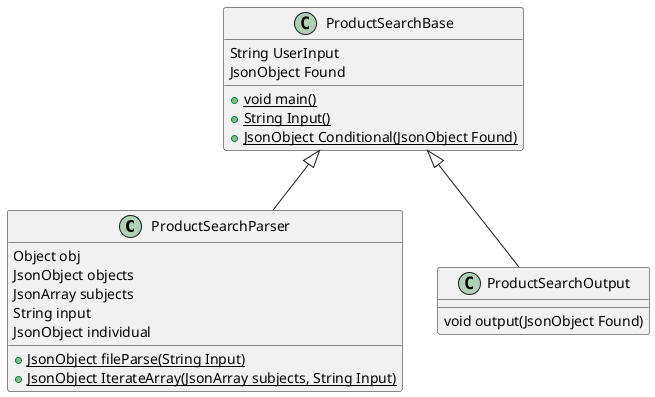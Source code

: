 @startuml
'https://plantuml.com/class-diagram



class ProductSearchParser{
    + {static} JsonObject fileParse(String Input)
    + {static} JsonObject IterateArray(JsonArray subjects, String Input)
    Object obj
    JsonObject objects
    JsonArray subjects
    String input
    JsonObject individual
}

class ProductSearchBase{
    + {static} void main()
    + {static} String Input()
    + {static} JsonObject Conditional(JsonObject Found)
    String UserInput
    JsonObject Found

}

class ProductSearchOutput{
    void output(JsonObject Found)
}
ProductSearchBase <|-- ProductSearchParser
ProductSearchBase <|-- ProductSearchOutput

@enduml